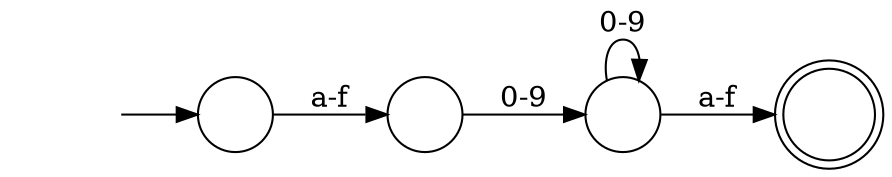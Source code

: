 digraph Automaton {
	graph [bb="0,0,402,73",
		dpi=96,
		rankdir=LR
	];
	node [label="\N"];
	0	 [height=0.5,
		label="",
		pos="288,22",
		shape=circle,
		width=0.5];
	0 -> 0	 [label="0-9",
		lp="288,65.5",
		pos="e,295.67,38.29 280.33,38.29 278.48,48.389 281.04,58 288,58 292.46,58 295.11,54.056 295.95,48.566"];
	1	 [height=0.61111,
		label="",
		pos="380,22",
		shape=doublecircle,
		width=0.61111];
	0 -> 1	 [label="a-f",
		lp="332,29.5",
		pos="e,357.9,22 306.35,22 318.08,22 333.89,22 347.76,22"];
	2	 [height=0.5,
		label="",
		pos="197,22",
		shape=circle,
		width=0.5];
	2 -> 0	 [label="0-9",
		lp="242.5,29.5",
		pos="e,269.89,22 215.16,22 227.72,22 245.02,22 259.5,22"];
	3	 [height=0.5,
		label="",
		pos="109,22",
		shape=circle,
		width=0.5];
	3 -> 2	 [label="a-f",
		lp="153,29.5",
		pos="e,178.92,22 127.4,22 139.25,22 155.18,22 168.71,22"];
	initial	 [height=0.5,
		label="",
		pos="27,22",
		shape=plaintext,
		width=0.75];
	initial -> 3	 [pos="e,90.826,22 54.195,22 62.654,22 72.051,22 80.595,22"];
}
